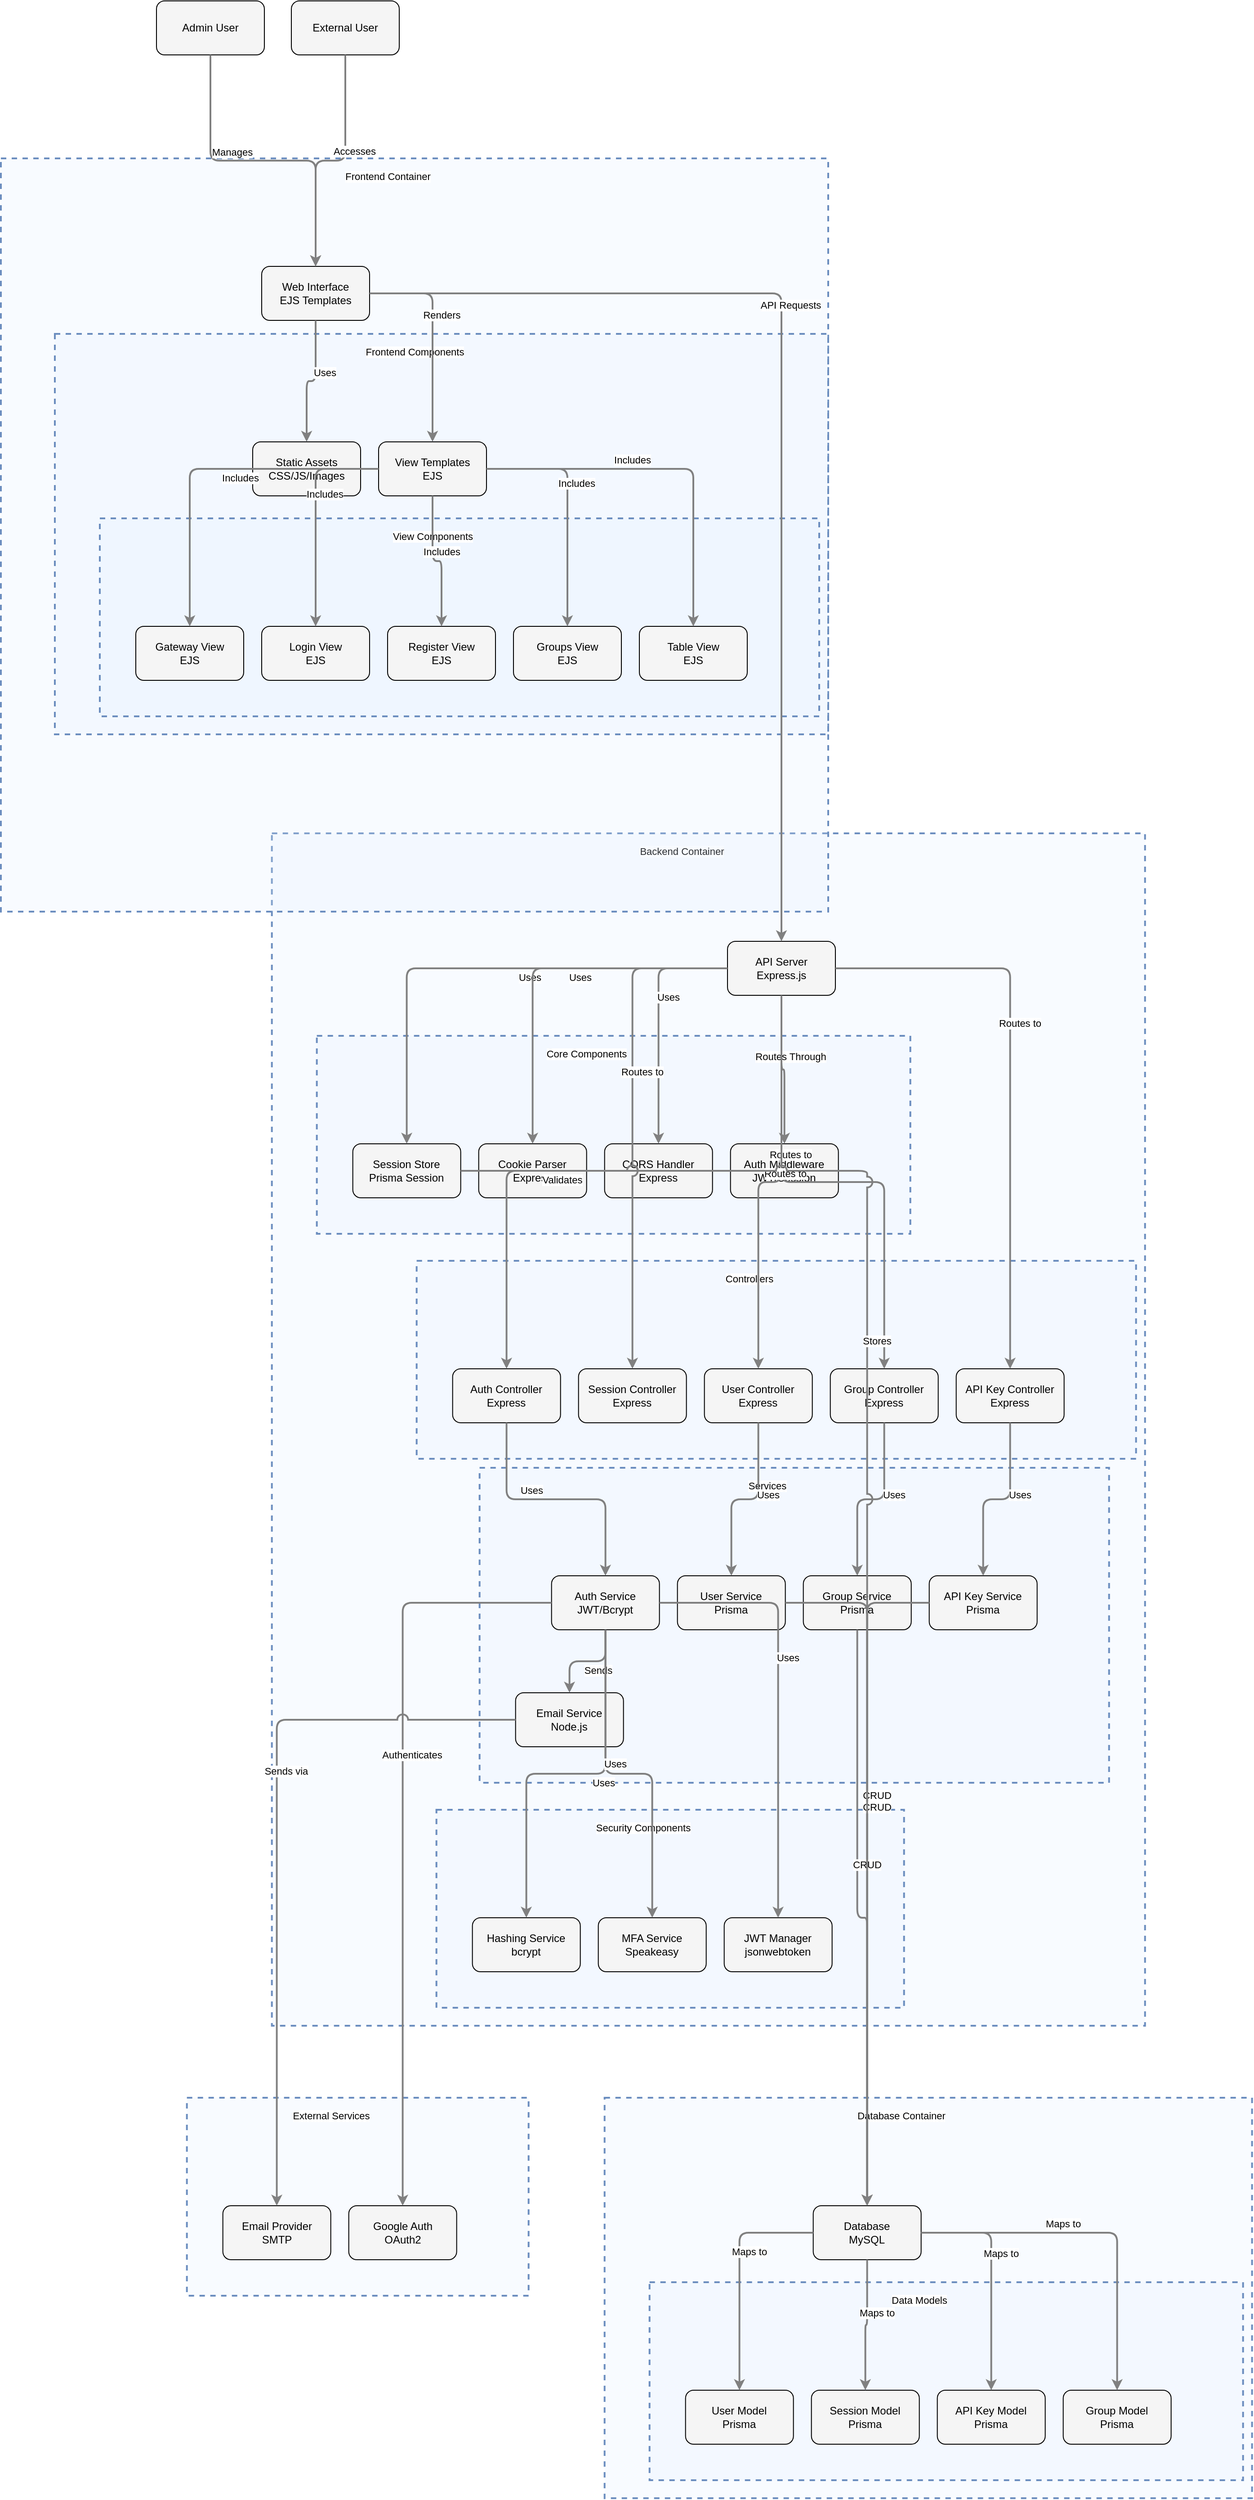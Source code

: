<?xml version="1.0" encoding="UTF-8"?>
      <mxfile version="14.6.5" type="device">
        <diagram id="codeviz-diagram" name="System Diagram">
          <mxGraphModel dx="1000" dy="1000" grid="1" gridSize="10" guides="1" tooltips="1" connect="1" arrows="1" fold="1" page="1" pageScale="1" pageWidth="1169" pageHeight="827" math="0" shadow="0">
            <root>
              <mxCell id="0"/>
              <mxCell id="1" parent="0"/>
              <mxCell id="subGraph0" value="" style="html=1;whiteSpace=wrap;container=1;fillColor=#dae8fc;strokeColor=#6c8ebf;dashed=1;fillOpacity=20;strokeWidth=2;containerType=none;recursiveResize=0;movable=1;resizable=1;autosize=0;dropTarget=0" vertex="1" parent="subGraph1">
                <mxGeometry x="50" y="205" width="800" height="220" as="geometry"/>
              </mxCell>
              <mxCell id="subGraph0_label" value="View Components" style="edgeLabel;html=1;align=center;verticalAlign=middle;resizable=0;labelBackgroundColor=white;spacing=5" vertex="1" parent="subGraph1">
                <mxGeometry x="58" y="213" width="724" height="24" as="geometry"/>
              </mxCell>
<mxCell id="subGraph8" value="" style="html=1;whiteSpace=wrap;container=1;fillColor=#dae8fc;strokeColor=#6c8ebf;dashed=1;fillOpacity=20;strokeWidth=2;containerType=none;recursiveResize=0;movable=1;resizable=1;autosize=0;dropTarget=0" vertex="1" parent="subGraph9">
                <mxGeometry x="50" y="205" width="660" height="220" as="geometry"/>
              </mxCell>
              <mxCell id="subGraph8_label" value="Data Models" style="edgeLabel;html=1;align=center;verticalAlign=middle;resizable=0;labelBackgroundColor=white;spacing=5" vertex="1" parent="subGraph9">
                <mxGeometry x="58" y="213" width="584" height="24" as="geometry"/>
              </mxCell>
<mxCell id="subGraph6" value="" style="html=1;whiteSpace=wrap;container=1;fillColor=#dae8fc;strokeColor=#6c8ebf;dashed=1;fillOpacity=20;strokeWidth=2;containerType=none;recursiveResize=0;movable=1;resizable=1;autosize=0;dropTarget=0" vertex="1" parent="subGraph7">
                <mxGeometry x="183" y="1085" width="520" height="220" as="geometry"/>
              </mxCell>
              <mxCell id="subGraph6_label" value="Security Components" style="edgeLabel;html=1;align=center;verticalAlign=middle;resizable=0;labelBackgroundColor=white;spacing=5" vertex="1" parent="subGraph7">
                <mxGeometry x="191" y="1093" width="444" height="24" as="geometry"/>
              </mxCell>
<mxCell id="Services" value="" style="html=1;whiteSpace=wrap;container=1;fillColor=#dae8fc;strokeColor=#6c8ebf;dashed=1;fillOpacity=20;strokeWidth=2;containerType=none;recursiveResize=0;movable=1;resizable=1;autosize=0;dropTarget=0" vertex="1" parent="subGraph7">
                <mxGeometry x="231" y="705" width="700" height="350" as="geometry"/>
              </mxCell>
              <mxCell id="Services_label" value="Services" style="edgeLabel;html=1;align=center;verticalAlign=middle;resizable=0;labelBackgroundColor=white;spacing=5" vertex="1" parent="subGraph7">
                <mxGeometry x="239" y="713" width="624" height="24" as="geometry"/>
              </mxCell>
<mxCell id="Controllers" value="" style="html=1;whiteSpace=wrap;container=1;fillColor=#dae8fc;strokeColor=#6c8ebf;dashed=1;fillOpacity=20;strokeWidth=2;containerType=none;recursiveResize=0;movable=1;resizable=1;autosize=0;dropTarget=0" vertex="1" parent="subGraph7">
                <mxGeometry x="161" y="475" width="800" height="220" as="geometry"/>
              </mxCell>
              <mxCell id="Controllers_label" value="Controllers" style="edgeLabel;html=1;align=center;verticalAlign=middle;resizable=0;labelBackgroundColor=white;spacing=5" vertex="1" parent="subGraph7">
                <mxGeometry x="169" y="483" width="724" height="24" as="geometry"/>
              </mxCell>
<mxCell id="subGraph3" value="" style="html=1;whiteSpace=wrap;container=1;fillColor=#dae8fc;strokeColor=#6c8ebf;dashed=1;fillOpacity=20;strokeWidth=2;containerType=none;recursiveResize=0;movable=1;resizable=1;autosize=0;dropTarget=0" vertex="1" parent="subGraph7">
                <mxGeometry x="50" y="225" width="660" height="220" as="geometry"/>
              </mxCell>
              <mxCell id="subGraph3_label" value="Core Components" style="edgeLabel;html=1;align=center;verticalAlign=middle;resizable=0;labelBackgroundColor=white;spacing=5" vertex="1" parent="subGraph7">
                <mxGeometry x="58" y="233" width="584" height="24" as="geometry"/>
              </mxCell>
<mxCell id="subGraph1" value="" style="html=1;whiteSpace=wrap;container=1;fillColor=#dae8fc;strokeColor=#6c8ebf;dashed=1;fillOpacity=20;strokeWidth=2;containerType=none;recursiveResize=0;movable=1;resizable=1;autosize=0;dropTarget=0" vertex="1" parent="subGraph2">
                <mxGeometry x="60" y="195" width="860" height="445" as="geometry"/>
              </mxCell>
              <mxCell id="subGraph1_label" value="Frontend Components" style="edgeLabel;html=1;align=center;verticalAlign=middle;resizable=0;labelBackgroundColor=white;spacing=5" vertex="1" parent="subGraph2">
                <mxGeometry x="68" y="203" width="784" height="24" as="geometry"/>
              </mxCell>
<mxCell id="subGraph10" value="" style="html=1;whiteSpace=wrap;container=1;fillColor=#dae8fc;strokeColor=#6c8ebf;dashed=1;fillOpacity=20;strokeWidth=2;containerType=none;recursiveResize=0;movable=1;resizable=1;autosize=0;dropTarget=0" vertex="1" parent="1">
                <mxGeometry x="260.833" y="2342" width="380" height="220" as="geometry"/>
              </mxCell>
              <mxCell id="subGraph10_label" value="External Services" style="edgeLabel;html=1;align=center;verticalAlign=middle;resizable=0;labelBackgroundColor=white;spacing=5" vertex="1" parent="1">
                <mxGeometry x="268.833" y="2350" width="304" height="24" as="geometry"/>
              </mxCell>
<mxCell id="subGraph9" value="" style="html=1;whiteSpace=wrap;container=1;fillColor=#dae8fc;strokeColor=#6c8ebf;dashed=1;fillOpacity=20;strokeWidth=2;containerType=none;recursiveResize=0;movable=1;resizable=1;autosize=0;dropTarget=0" vertex="1" parent="1">
                <mxGeometry x="725.333" y="2342" width="720" height="445" as="geometry"/>
              </mxCell>
              <mxCell id="subGraph9_label" value="Database Container" style="edgeLabel;html=1;align=center;verticalAlign=middle;resizable=0;labelBackgroundColor=white;spacing=5" vertex="1" parent="1">
                <mxGeometry x="733.333" y="2350" width="644" height="24" as="geometry"/>
              </mxCell>
<mxCell id="subGraph7" value="" style="html=1;whiteSpace=wrap;container=1;fillColor=#dae8fc;strokeColor=#6c8ebf;dashed=1;fillOpacity=20;strokeWidth=2;containerType=none;recursiveResize=0;movable=1;resizable=1;autosize=0;dropTarget=0" vertex="1" parent="1">
                <mxGeometry x="355.333" y="937" width="971" height="1325" as="geometry"/>
              </mxCell>
              <mxCell id="subGraph7_label" value="Backend Container" style="edgeLabel;html=1;align=center;verticalAlign=middle;resizable=0;labelBackgroundColor=white;spacing=5" vertex="1" parent="1">
                <mxGeometry x="363.333" y="945" width="895" height="24" as="geometry"/>
              </mxCell>
<mxCell id="subGraph2" value="" style="html=1;whiteSpace=wrap;container=1;fillColor=#dae8fc;strokeColor=#6c8ebf;dashed=1;fillOpacity=20;strokeWidth=2;containerType=none;recursiveResize=0;movable=1;resizable=1;autosize=0;dropTarget=0" vertex="1" parent="1">
                <mxGeometry x="54" y="187" width="920" height="837" as="geometry"/>
              </mxCell>
              <mxCell id="subGraph2_label" value="Frontend Container" style="edgeLabel;html=1;align=center;verticalAlign=middle;resizable=0;labelBackgroundColor=white;spacing=5" vertex="1" parent="1">
                <mxGeometry x="62" y="195" width="844" height="24" as="geometry"/>
              </mxCell>
              <mxCell id="User" value="External User" style="rounded=1;whiteSpace=wrap;html=1;fillColor=#f5f5f5" vertex="1" parent="1">
                    <mxGeometry x="377" y="12" width="120" height="60" as="geometry"/>
                  </mxCell>
<mxCell id="AdminUser" value="Admin User" style="rounded=1;whiteSpace=wrap;html=1;fillColor=#f5f5f5" vertex="1" parent="1">
                    <mxGeometry x="227" y="12" width="120" height="60" as="geometry"/>
                  </mxCell>
<mxCell id="WebUI" value="Web Interface&lt;br&gt;EJS Templates" style="rounded=1;whiteSpace=wrap;html=1;fillColor=#f5f5f5" vertex="1" parent="subGraph2">
                    <mxGeometry x="290" y="120" width="120" height="60" as="geometry"/>
                  </mxCell>
<mxCell id="StaticAssets" value="Static Assets&lt;br&gt;CSS/JS/Images" style="rounded=1;whiteSpace=wrap;html=1;fillColor=#f5f5f5" vertex="1" parent="subGraph1">
                    <mxGeometry x="220" y="120" width="120" height="60" as="geometry"/>
                  </mxCell>
<mxCell id="Views" value="View Templates&lt;br&gt;EJS" style="rounded=1;whiteSpace=wrap;html=1;fillColor=#f5f5f5" vertex="1" parent="subGraph1">
                    <mxGeometry x="360" y="120" width="120" height="60" as="geometry"/>
                  </mxCell>
<mxCell id="LoginView" value="Login View&lt;br&gt;EJS" style="rounded=1;whiteSpace=wrap;html=1;fillColor=#f5f5f5" vertex="1" parent="subGraph0">
                    <mxGeometry x="180" y="120" width="120" height="60" as="geometry"/>
                  </mxCell>
<mxCell id="RegisterView" value="Register View&lt;br&gt;EJS" style="rounded=1;whiteSpace=wrap;html=1;fillColor=#f5f5f5" vertex="1" parent="subGraph0">
                    <mxGeometry x="320" y="120" width="120" height="60" as="geometry"/>
                  </mxCell>
<mxCell id="GatewayView" value="Gateway View&lt;br&gt;EJS" style="rounded=1;whiteSpace=wrap;html=1;fillColor=#f5f5f5" vertex="1" parent="subGraph0">
                    <mxGeometry x="40" y="120" width="120" height="60" as="geometry"/>
                  </mxCell>
<mxCell id="GroupsView" value="Groups View&lt;br&gt;EJS" style="rounded=1;whiteSpace=wrap;html=1;fillColor=#f5f5f5" vertex="1" parent="subGraph0">
                    <mxGeometry x="460" y="120" width="120" height="60" as="geometry"/>
                  </mxCell>
<mxCell id="TableView" value="Table View&lt;br&gt;EJS" style="rounded=1;whiteSpace=wrap;html=1;fillColor=#f5f5f5" vertex="1" parent="subGraph0">
                    <mxGeometry x="600" y="120" width="120" height="60" as="geometry"/>
                  </mxCell>
<mxCell id="ExpressApp" value="API Server&lt;br&gt;Express.js" style="rounded=1;whiteSpace=wrap;html=1;fillColor=#f5f5f5" vertex="1" parent="subGraph7">
                    <mxGeometry x="506.667" y="120" width="120" height="60" as="geometry"/>
                  </mxCell>
<mxCell id="AuthMiddleware" value="Auth Middleware&lt;br&gt;JWT/Session" style="rounded=1;whiteSpace=wrap;html=1;fillColor=#f5f5f5" vertex="1" parent="subGraph3">
                    <mxGeometry x="460" y="120" width="120" height="60" as="geometry"/>
                  </mxCell>
<mxCell id="SessionStore" value="Session Store&lt;br&gt;Prisma Session" style="rounded=1;whiteSpace=wrap;html=1;fillColor=#f5f5f5" vertex="1" parent="subGraph3">
                    <mxGeometry x="40" y="120" width="120" height="60" as="geometry"/>
                  </mxCell>
<mxCell id="CookieParser" value="Cookie Parser&lt;br&gt;Express" style="rounded=1;whiteSpace=wrap;html=1;fillColor=#f5f5f5" vertex="1" parent="subGraph3">
                    <mxGeometry x="180" y="120" width="120" height="60" as="geometry"/>
                  </mxCell>
<mxCell id="CorsHandler" value="CORS Handler&lt;br&gt;Express" style="rounded=1;whiteSpace=wrap;html=1;fillColor=#f5f5f5" vertex="1" parent="subGraph3">
                    <mxGeometry x="320" y="120" width="120" height="60" as="geometry"/>
                  </mxCell>
<mxCell id="AuthController" value="Auth Controller&lt;br&gt;Express" style="rounded=1;whiteSpace=wrap;html=1;fillColor=#f5f5f5" vertex="1" parent="Controllers">
                    <mxGeometry x="40" y="120" width="120" height="60" as="geometry"/>
                  </mxCell>
<mxCell id="UserController" value="User Controller&lt;br&gt;Express" style="rounded=1;whiteSpace=wrap;html=1;fillColor=#f5f5f5" vertex="1" parent="Controllers">
                    <mxGeometry x="320" y="120" width="120" height="60" as="geometry"/>
                  </mxCell>
<mxCell id="GroupController" value="Group Controller&lt;br&gt;Express" style="rounded=1;whiteSpace=wrap;html=1;fillColor=#f5f5f5" vertex="1" parent="Controllers">
                    <mxGeometry x="460" y="120" width="120" height="60" as="geometry"/>
                  </mxCell>
<mxCell id="APIKeyController" value="API Key Controller&lt;br&gt;Express" style="rounded=1;whiteSpace=wrap;html=1;fillColor=#f5f5f5" vertex="1" parent="Controllers">
                    <mxGeometry x="600" y="120" width="120" height="60" as="geometry"/>
                  </mxCell>
<mxCell id="SessionController" value="Session Controller&lt;br&gt;Express" style="rounded=1;whiteSpace=wrap;html=1;fillColor=#f5f5f5" vertex="1" parent="Controllers">
                    <mxGeometry x="180" y="120" width="120" height="60" as="geometry"/>
                  </mxCell>
<mxCell id="AuthService" value="Auth Service&lt;br&gt;JWT/Bcrypt" style="rounded=1;whiteSpace=wrap;html=1;fillColor=#f5f5f5" vertex="1" parent="Services">
                    <mxGeometry x="80" y="120" width="120" height="60" as="geometry"/>
                  </mxCell>
<mxCell id="UserService" value="User Service&lt;br&gt;Prisma" style="rounded=1;whiteSpace=wrap;html=1;fillColor=#f5f5f5" vertex="1" parent="Services">
                    <mxGeometry x="220" y="120" width="120" height="60" as="geometry"/>
                  </mxCell>
<mxCell id="GroupService" value="Group Service&lt;br&gt;Prisma" style="rounded=1;whiteSpace=wrap;html=1;fillColor=#f5f5f5" vertex="1" parent="Services">
                    <mxGeometry x="360" y="120" width="120" height="60" as="geometry"/>
                  </mxCell>
<mxCell id="EmailService" value="Email Service&lt;br&gt;Node.js" style="rounded=1;whiteSpace=wrap;html=1;fillColor=#f5f5f5" vertex="1" parent="Services">
                    <mxGeometry x="40" y="250" width="120" height="60" as="geometry"/>
                  </mxCell>
<mxCell id="APIKeyService" value="API Key Service&lt;br&gt;Prisma" style="rounded=1;whiteSpace=wrap;html=1;fillColor=#f5f5f5" vertex="1" parent="Services">
                    <mxGeometry x="500" y="120" width="120" height="60" as="geometry"/>
                  </mxCell>
<mxCell id="JWTManager" value="JWT Manager&lt;br&gt;jsonwebtoken" style="rounded=1;whiteSpace=wrap;html=1;fillColor=#f5f5f5" vertex="1" parent="subGraph6">
                    <mxGeometry x="320" y="120" width="120" height="60" as="geometry"/>
                  </mxCell>
<mxCell id="HashingService" value="Hashing Service&lt;br&gt;bcrypt" style="rounded=1;whiteSpace=wrap;html=1;fillColor=#f5f5f5" vertex="1" parent="subGraph6">
                    <mxGeometry x="40" y="120" width="120" height="60" as="geometry"/>
                  </mxCell>
<mxCell id="MFAService" value="MFA Service&lt;br&gt;Speakeasy" style="rounded=1;whiteSpace=wrap;html=1;fillColor=#f5f5f5" vertex="1" parent="subGraph6">
                    <mxGeometry x="180" y="120" width="120" height="60" as="geometry"/>
                  </mxCell>
<mxCell id="MySQL" value="Database&lt;br&gt;MySQL" style="rounded=1;whiteSpace=wrap;html=1;fillColor=#f5f5f5" vertex="1" parent="subGraph9">
                    <mxGeometry x="232" y="120" width="120" height="60" as="geometry"/>
                  </mxCell>
<mxCell id="UserModel" value="User Model&lt;br&gt;Prisma" style="rounded=1;whiteSpace=wrap;html=1;fillColor=#f5f5f5" vertex="1" parent="subGraph8">
                    <mxGeometry x="40" y="120" width="120" height="60" as="geometry"/>
                  </mxCell>
<mxCell id="GroupModel" value="Group Model&lt;br&gt;Prisma" style="rounded=1;whiteSpace=wrap;html=1;fillColor=#f5f5f5" vertex="1" parent="subGraph8">
                    <mxGeometry x="460" y="120" width="120" height="60" as="geometry"/>
                  </mxCell>
<mxCell id="APIKeyModel" value="API Key Model&lt;br&gt;Prisma" style="rounded=1;whiteSpace=wrap;html=1;fillColor=#f5f5f5" vertex="1" parent="subGraph8">
                    <mxGeometry x="320" y="120" width="120" height="60" as="geometry"/>
                  </mxCell>
<mxCell id="SessionModel" value="Session Model&lt;br&gt;Prisma" style="rounded=1;whiteSpace=wrap;html=1;fillColor=#f5f5f5" vertex="1" parent="subGraph8">
                    <mxGeometry x="180" y="120" width="120" height="60" as="geometry"/>
                  </mxCell>
<mxCell id="GoogleAuth" value="Google Auth&lt;br&gt;OAuth2" style="rounded=1;whiteSpace=wrap;html=1;fillColor=#f5f5f5" vertex="1" parent="subGraph10">
                    <mxGeometry x="180" y="120" width="120" height="60" as="geometry"/>
                  </mxCell>
<mxCell id="EmailProvider" value="Email Provider&lt;br&gt;SMTP" style="rounded=1;whiteSpace=wrap;html=1;fillColor=#f5f5f5" vertex="1" parent="subGraph10">
                    <mxGeometry x="40" y="120" width="120" height="60" as="geometry"/>
                  </mxCell>
              <mxCell id="edge-L_User_WebUI_0" style="edgeStyle=orthogonalEdgeStyle;rounded=1;orthogonalLoop=1;jettySize=auto;html=1;strokeColor=#808080;strokeWidth=2;jumpStyle=arc;jumpSize=10;spacing=15;labelBackgroundColor=white;labelBorderColor=none" edge="1" parent="1" source="User" target="WebUI">
                  <mxGeometry relative="1" as="geometry"/>
                </mxCell>
                <mxCell id="edge-L_User_WebUI_0_label" value="Accesses" style="edgeLabel;html=1;align=center;verticalAlign=middle;resizable=0;points=[];" vertex="1" connectable="0" parent="edge-L_User_WebUI_0">
                  <mxGeometry x="-0.2" y="10" relative="1" as="geometry">
                    <mxPoint as="offset"/>
                  </mxGeometry>
                </mxCell>
<mxCell id="edge-L_AdminUser_WebUI_1" style="edgeStyle=orthogonalEdgeStyle;rounded=1;orthogonalLoop=1;jettySize=auto;html=1;strokeColor=#808080;strokeWidth=2;jumpStyle=arc;jumpSize=10;spacing=15;labelBackgroundColor=white;labelBorderColor=none" edge="1" parent="1" source="AdminUser" target="WebUI">
                  <mxGeometry relative="1" as="geometry"/>
                </mxCell>
                <mxCell id="edge-L_AdminUser_WebUI_1_label" value="Manages" style="edgeLabel;html=1;align=center;verticalAlign=middle;resizable=0;points=[];" vertex="1" connectable="0" parent="edge-L_AdminUser_WebUI_1">
                  <mxGeometry x="-0.2" y="10" relative="1" as="geometry">
                    <mxPoint as="offset"/>
                  </mxGeometry>
                </mxCell>
<mxCell id="edge-L_WebUI_StaticAssets_2" style="edgeStyle=orthogonalEdgeStyle;rounded=1;orthogonalLoop=1;jettySize=auto;html=1;strokeColor=#808080;strokeWidth=2;jumpStyle=arc;jumpSize=10;spacing=15;labelBackgroundColor=white;labelBorderColor=none" edge="1" parent="1" source="WebUI" target="StaticAssets">
                  <mxGeometry relative="1" as="geometry"/>
                </mxCell>
                <mxCell id="edge-L_WebUI_StaticAssets_2_label" value="Uses" style="edgeLabel;html=1;align=center;verticalAlign=middle;resizable=0;points=[];" vertex="1" connectable="0" parent="edge-L_WebUI_StaticAssets_2">
                  <mxGeometry x="-0.2" y="10" relative="1" as="geometry">
                    <mxPoint as="offset"/>
                  </mxGeometry>
                </mxCell>
<mxCell id="edge-L_WebUI_Views_3" style="edgeStyle=orthogonalEdgeStyle;rounded=1;orthogonalLoop=1;jettySize=auto;html=1;strokeColor=#808080;strokeWidth=2;jumpStyle=arc;jumpSize=10;spacing=15;labelBackgroundColor=white;labelBorderColor=none" edge="1" parent="1" source="WebUI" target="Views">
                  <mxGeometry relative="1" as="geometry"/>
                </mxCell>
                <mxCell id="edge-L_WebUI_Views_3_label" value="Renders" style="edgeLabel;html=1;align=center;verticalAlign=middle;resizable=0;points=[];" vertex="1" connectable="0" parent="edge-L_WebUI_Views_3">
                  <mxGeometry x="-0.2" y="10" relative="1" as="geometry">
                    <mxPoint as="offset"/>
                  </mxGeometry>
                </mxCell>
<mxCell id="edge-L_Views_LoginView_4" style="edgeStyle=orthogonalEdgeStyle;rounded=1;orthogonalLoop=1;jettySize=auto;html=1;strokeColor=#808080;strokeWidth=2;jumpStyle=arc;jumpSize=10;spacing=15;labelBackgroundColor=white;labelBorderColor=none" edge="1" parent="1" source="Views" target="LoginView">
                  <mxGeometry relative="1" as="geometry"/>
                </mxCell>
                <mxCell id="edge-L_Views_LoginView_4_label" value="Includes" style="edgeLabel;html=1;align=center;verticalAlign=middle;resizable=0;points=[];" vertex="1" connectable="0" parent="edge-L_Views_LoginView_4">
                  <mxGeometry x="-0.2" y="10" relative="1" as="geometry">
                    <mxPoint as="offset"/>
                  </mxGeometry>
                </mxCell>
<mxCell id="edge-L_Views_RegisterView_5" style="edgeStyle=orthogonalEdgeStyle;rounded=1;orthogonalLoop=1;jettySize=auto;html=1;strokeColor=#808080;strokeWidth=2;jumpStyle=arc;jumpSize=10;spacing=15;labelBackgroundColor=white;labelBorderColor=none" edge="1" parent="1" source="Views" target="RegisterView">
                  <mxGeometry relative="1" as="geometry"/>
                </mxCell>
                <mxCell id="edge-L_Views_RegisterView_5_label" value="Includes" style="edgeLabel;html=1;align=center;verticalAlign=middle;resizable=0;points=[];" vertex="1" connectable="0" parent="edge-L_Views_RegisterView_5">
                  <mxGeometry x="-0.2" y="10" relative="1" as="geometry">
                    <mxPoint as="offset"/>
                  </mxGeometry>
                </mxCell>
<mxCell id="edge-L_Views_GatewayView_6" style="edgeStyle=orthogonalEdgeStyle;rounded=1;orthogonalLoop=1;jettySize=auto;html=1;strokeColor=#808080;strokeWidth=2;jumpStyle=arc;jumpSize=10;spacing=15;labelBackgroundColor=white;labelBorderColor=none" edge="1" parent="1" source="Views" target="GatewayView">
                  <mxGeometry relative="1" as="geometry"/>
                </mxCell>
                <mxCell id="edge-L_Views_GatewayView_6_label" value="Includes" style="edgeLabel;html=1;align=center;verticalAlign=middle;resizable=0;points=[];" vertex="1" connectable="0" parent="edge-L_Views_GatewayView_6">
                  <mxGeometry x="-0.2" y="10" relative="1" as="geometry">
                    <mxPoint as="offset"/>
                  </mxGeometry>
                </mxCell>
<mxCell id="edge-L_Views_GroupsView_7" style="edgeStyle=orthogonalEdgeStyle;rounded=1;orthogonalLoop=1;jettySize=auto;html=1;strokeColor=#808080;strokeWidth=2;jumpStyle=arc;jumpSize=10;spacing=15;labelBackgroundColor=white;labelBorderColor=none" edge="1" parent="1" source="Views" target="GroupsView">
                  <mxGeometry relative="1" as="geometry"/>
                </mxCell>
                <mxCell id="edge-L_Views_GroupsView_7_label" value="Includes" style="edgeLabel;html=1;align=center;verticalAlign=middle;resizable=0;points=[];" vertex="1" connectable="0" parent="edge-L_Views_GroupsView_7">
                  <mxGeometry x="-0.2" y="10" relative="1" as="geometry">
                    <mxPoint as="offset"/>
                  </mxGeometry>
                </mxCell>
<mxCell id="edge-L_Views_TableView_8" style="edgeStyle=orthogonalEdgeStyle;rounded=1;orthogonalLoop=1;jettySize=auto;html=1;strokeColor=#808080;strokeWidth=2;jumpStyle=arc;jumpSize=10;spacing=15;labelBackgroundColor=white;labelBorderColor=none" edge="1" parent="1" source="Views" target="TableView">
                  <mxGeometry relative="1" as="geometry"/>
                </mxCell>
                <mxCell id="edge-L_Views_TableView_8_label" value="Includes" style="edgeLabel;html=1;align=center;verticalAlign=middle;resizable=0;points=[];" vertex="1" connectable="0" parent="edge-L_Views_TableView_8">
                  <mxGeometry x="-0.2" y="10" relative="1" as="geometry">
                    <mxPoint as="offset"/>
                  </mxGeometry>
                </mxCell>
<mxCell id="edge-L_WebUI_ExpressApp_9" style="edgeStyle=orthogonalEdgeStyle;rounded=1;orthogonalLoop=1;jettySize=auto;html=1;strokeColor=#808080;strokeWidth=2;jumpStyle=arc;jumpSize=10;spacing=15;labelBackgroundColor=white;labelBorderColor=none" edge="1" parent="1" source="WebUI" target="ExpressApp">
                  <mxGeometry relative="1" as="geometry"/>
                </mxCell>
                <mxCell id="edge-L_WebUI_ExpressApp_9_label" value="API Requests" style="edgeLabel;html=1;align=center;verticalAlign=middle;resizable=0;points=[];" vertex="1" connectable="0" parent="edge-L_WebUI_ExpressApp_9">
                  <mxGeometry x="-0.2" y="10" relative="1" as="geometry">
                    <mxPoint as="offset"/>
                  </mxGeometry>
                </mxCell>
<mxCell id="edge-L_ExpressApp_AuthMiddleware_10" style="edgeStyle=orthogonalEdgeStyle;rounded=1;orthogonalLoop=1;jettySize=auto;html=1;strokeColor=#808080;strokeWidth=2;jumpStyle=arc;jumpSize=10;spacing=15;labelBackgroundColor=white;labelBorderColor=none" edge="1" parent="1" source="ExpressApp" target="AuthMiddleware">
                  <mxGeometry relative="1" as="geometry"/>
                </mxCell>
                <mxCell id="edge-L_ExpressApp_AuthMiddleware_10_label" value="Routes Through" style="edgeLabel;html=1;align=center;verticalAlign=middle;resizable=0;points=[];" vertex="1" connectable="0" parent="edge-L_ExpressApp_AuthMiddleware_10">
                  <mxGeometry x="-0.2" y="10" relative="1" as="geometry">
                    <mxPoint as="offset"/>
                  </mxGeometry>
                </mxCell>
<mxCell id="edge-L_ExpressApp_SessionStore_11" style="edgeStyle=orthogonalEdgeStyle;rounded=1;orthogonalLoop=1;jettySize=auto;html=1;strokeColor=#808080;strokeWidth=2;jumpStyle=arc;jumpSize=10;spacing=15;labelBackgroundColor=white;labelBorderColor=none" edge="1" parent="1" source="ExpressApp" target="SessionStore">
                  <mxGeometry relative="1" as="geometry"/>
                </mxCell>
                <mxCell id="edge-L_ExpressApp_SessionStore_11_label" value="Uses" style="edgeLabel;html=1;align=center;verticalAlign=middle;resizable=0;points=[];" vertex="1" connectable="0" parent="edge-L_ExpressApp_SessionStore_11">
                  <mxGeometry x="-0.2" y="10" relative="1" as="geometry">
                    <mxPoint as="offset"/>
                  </mxGeometry>
                </mxCell>
<mxCell id="edge-L_ExpressApp_CookieParser_12" style="edgeStyle=orthogonalEdgeStyle;rounded=1;orthogonalLoop=1;jettySize=auto;html=1;strokeColor=#808080;strokeWidth=2;jumpStyle=arc;jumpSize=10;spacing=15;labelBackgroundColor=white;labelBorderColor=none" edge="1" parent="1" source="ExpressApp" target="CookieParser">
                  <mxGeometry relative="1" as="geometry"/>
                </mxCell>
                <mxCell id="edge-L_ExpressApp_CookieParser_12_label" value="Uses" style="edgeLabel;html=1;align=center;verticalAlign=middle;resizable=0;points=[];" vertex="1" connectable="0" parent="edge-L_ExpressApp_CookieParser_12">
                  <mxGeometry x="-0.2" y="10" relative="1" as="geometry">
                    <mxPoint as="offset"/>
                  </mxGeometry>
                </mxCell>
<mxCell id="edge-L_ExpressApp_CorsHandler_13" style="edgeStyle=orthogonalEdgeStyle;rounded=1;orthogonalLoop=1;jettySize=auto;html=1;strokeColor=#808080;strokeWidth=2;jumpStyle=arc;jumpSize=10;spacing=15;labelBackgroundColor=white;labelBorderColor=none" edge="1" parent="1" source="ExpressApp" target="CorsHandler">
                  <mxGeometry relative="1" as="geometry"/>
                </mxCell>
                <mxCell id="edge-L_ExpressApp_CorsHandler_13_label" value="Uses" style="edgeLabel;html=1;align=center;verticalAlign=middle;resizable=0;points=[];" vertex="1" connectable="0" parent="edge-L_ExpressApp_CorsHandler_13">
                  <mxGeometry x="-0.2" y="10" relative="1" as="geometry">
                    <mxPoint as="offset"/>
                  </mxGeometry>
                </mxCell>
<mxCell id="edge-L_AuthMiddleware_AuthController_14" style="edgeStyle=orthogonalEdgeStyle;rounded=1;orthogonalLoop=1;jettySize=auto;html=1;strokeColor=#808080;strokeWidth=2;jumpStyle=arc;jumpSize=10;spacing=15;labelBackgroundColor=white;labelBorderColor=none" edge="1" parent="1" source="AuthMiddleware" target="AuthController">
                  <mxGeometry relative="1" as="geometry"/>
                </mxCell>
                <mxCell id="edge-L_AuthMiddleware_AuthController_14_label" value="Validates" style="edgeLabel;html=1;align=center;verticalAlign=middle;resizable=0;points=[];" vertex="1" connectable="0" parent="edge-L_AuthMiddleware_AuthController_14">
                  <mxGeometry x="-0.2" y="10" relative="1" as="geometry">
                    <mxPoint as="offset"/>
                  </mxGeometry>
                </mxCell>
<mxCell id="edge-L_ExpressApp_UserController_15" style="edgeStyle=orthogonalEdgeStyle;rounded=1;orthogonalLoop=1;jettySize=auto;html=1;strokeColor=#808080;strokeWidth=2;jumpStyle=arc;jumpSize=10;spacing=15;labelBackgroundColor=white;labelBorderColor=none" edge="1" parent="1" source="ExpressApp" target="UserController">
                  <mxGeometry relative="1" as="geometry"/>
                </mxCell>
                <mxCell id="edge-L_ExpressApp_UserController_15_label" value="Routes to" style="edgeLabel;html=1;align=center;verticalAlign=middle;resizable=0;points=[];" vertex="1" connectable="0" parent="edge-L_ExpressApp_UserController_15">
                  <mxGeometry x="-0.2" y="10" relative="1" as="geometry">
                    <mxPoint as="offset"/>
                  </mxGeometry>
                </mxCell>
<mxCell id="edge-L_ExpressApp_GroupController_16" style="edgeStyle=orthogonalEdgeStyle;rounded=1;orthogonalLoop=1;jettySize=auto;html=1;strokeColor=#808080;strokeWidth=2;jumpStyle=arc;jumpSize=10;spacing=15;labelBackgroundColor=white;labelBorderColor=none" edge="1" parent="1" source="ExpressApp" target="GroupController">
                  <mxGeometry relative="1" as="geometry"/>
                </mxCell>
                <mxCell id="edge-L_ExpressApp_GroupController_16_label" value="Routes to" style="edgeLabel;html=1;align=center;verticalAlign=middle;resizable=0;points=[];" vertex="1" connectable="0" parent="edge-L_ExpressApp_GroupController_16">
                  <mxGeometry x="-0.2" y="10" relative="1" as="geometry">
                    <mxPoint as="offset"/>
                  </mxGeometry>
                </mxCell>
<mxCell id="edge-L_ExpressApp_APIKeyController_17" style="edgeStyle=orthogonalEdgeStyle;rounded=1;orthogonalLoop=1;jettySize=auto;html=1;strokeColor=#808080;strokeWidth=2;jumpStyle=arc;jumpSize=10;spacing=15;labelBackgroundColor=white;labelBorderColor=none" edge="1" parent="1" source="ExpressApp" target="APIKeyController">
                  <mxGeometry relative="1" as="geometry"/>
                </mxCell>
                <mxCell id="edge-L_ExpressApp_APIKeyController_17_label" value="Routes to" style="edgeLabel;html=1;align=center;verticalAlign=middle;resizable=0;points=[];" vertex="1" connectable="0" parent="edge-L_ExpressApp_APIKeyController_17">
                  <mxGeometry x="-0.2" y="10" relative="1" as="geometry">
                    <mxPoint as="offset"/>
                  </mxGeometry>
                </mxCell>
<mxCell id="edge-L_ExpressApp_SessionController_18" style="edgeStyle=orthogonalEdgeStyle;rounded=1;orthogonalLoop=1;jettySize=auto;html=1;strokeColor=#808080;strokeWidth=2;jumpStyle=arc;jumpSize=10;spacing=15;labelBackgroundColor=white;labelBorderColor=none" edge="1" parent="1" source="ExpressApp" target="SessionController">
                  <mxGeometry relative="1" as="geometry"/>
                </mxCell>
                <mxCell id="edge-L_ExpressApp_SessionController_18_label" value="Routes to" style="edgeLabel;html=1;align=center;verticalAlign=middle;resizable=0;points=[];" vertex="1" connectable="0" parent="edge-L_ExpressApp_SessionController_18">
                  <mxGeometry x="-0.2" y="10" relative="1" as="geometry">
                    <mxPoint as="offset"/>
                  </mxGeometry>
                </mxCell>
<mxCell id="edge-L_AuthController_AuthService_19" style="edgeStyle=orthogonalEdgeStyle;rounded=1;orthogonalLoop=1;jettySize=auto;html=1;strokeColor=#808080;strokeWidth=2;jumpStyle=arc;jumpSize=10;spacing=15;labelBackgroundColor=white;labelBorderColor=none" edge="1" parent="1" source="AuthController" target="AuthService">
                  <mxGeometry relative="1" as="geometry"/>
                </mxCell>
                <mxCell id="edge-L_AuthController_AuthService_19_label" value="Uses" style="edgeLabel;html=1;align=center;verticalAlign=middle;resizable=0;points=[];" vertex="1" connectable="0" parent="edge-L_AuthController_AuthService_19">
                  <mxGeometry x="-0.2" y="10" relative="1" as="geometry">
                    <mxPoint as="offset"/>
                  </mxGeometry>
                </mxCell>
<mxCell id="edge-L_UserController_UserService_20" style="edgeStyle=orthogonalEdgeStyle;rounded=1;orthogonalLoop=1;jettySize=auto;html=1;strokeColor=#808080;strokeWidth=2;jumpStyle=arc;jumpSize=10;spacing=15;labelBackgroundColor=white;labelBorderColor=none" edge="1" parent="1" source="UserController" target="UserService">
                  <mxGeometry relative="1" as="geometry"/>
                </mxCell>
                <mxCell id="edge-L_UserController_UserService_20_label" value="Uses" style="edgeLabel;html=1;align=center;verticalAlign=middle;resizable=0;points=[];" vertex="1" connectable="0" parent="edge-L_UserController_UserService_20">
                  <mxGeometry x="-0.2" y="10" relative="1" as="geometry">
                    <mxPoint as="offset"/>
                  </mxGeometry>
                </mxCell>
<mxCell id="edge-L_GroupController_GroupService_21" style="edgeStyle=orthogonalEdgeStyle;rounded=1;orthogonalLoop=1;jettySize=auto;html=1;strokeColor=#808080;strokeWidth=2;jumpStyle=arc;jumpSize=10;spacing=15;labelBackgroundColor=white;labelBorderColor=none" edge="1" parent="1" source="GroupController" target="GroupService">
                  <mxGeometry relative="1" as="geometry"/>
                </mxCell>
                <mxCell id="edge-L_GroupController_GroupService_21_label" value="Uses" style="edgeLabel;html=1;align=center;verticalAlign=middle;resizable=0;points=[];" vertex="1" connectable="0" parent="edge-L_GroupController_GroupService_21">
                  <mxGeometry x="-0.2" y="10" relative="1" as="geometry">
                    <mxPoint as="offset"/>
                  </mxGeometry>
                </mxCell>
<mxCell id="edge-L_APIKeyController_APIKeyService_22" style="edgeStyle=orthogonalEdgeStyle;rounded=1;orthogonalLoop=1;jettySize=auto;html=1;strokeColor=#808080;strokeWidth=2;jumpStyle=arc;jumpSize=10;spacing=15;labelBackgroundColor=white;labelBorderColor=none" edge="1" parent="1" source="APIKeyController" target="APIKeyService">
                  <mxGeometry relative="1" as="geometry"/>
                </mxCell>
                <mxCell id="edge-L_APIKeyController_APIKeyService_22_label" value="Uses" style="edgeLabel;html=1;align=center;verticalAlign=middle;resizable=0;points=[];" vertex="1" connectable="0" parent="edge-L_APIKeyController_APIKeyService_22">
                  <mxGeometry x="-0.2" y="10" relative="1" as="geometry">
                    <mxPoint as="offset"/>
                  </mxGeometry>
                </mxCell>
<mxCell id="edge-L_AuthService_EmailService_23" style="edgeStyle=orthogonalEdgeStyle;rounded=1;orthogonalLoop=1;jettySize=auto;html=1;strokeColor=#808080;strokeWidth=2;jumpStyle=arc;jumpSize=10;spacing=15;labelBackgroundColor=white;labelBorderColor=none" edge="1" parent="1" source="AuthService" target="EmailService">
                  <mxGeometry relative="1" as="geometry"/>
                </mxCell>
                <mxCell id="edge-L_AuthService_EmailService_23_label" value="Sends" style="edgeLabel;html=1;align=center;verticalAlign=middle;resizable=0;points=[];" vertex="1" connectable="0" parent="edge-L_AuthService_EmailService_23">
                  <mxGeometry x="-0.2" y="10" relative="1" as="geometry">
                    <mxPoint as="offset"/>
                  </mxGeometry>
                </mxCell>
<mxCell id="edge-L_AuthService_JWTManager_24" style="edgeStyle=orthogonalEdgeStyle;rounded=1;orthogonalLoop=1;jettySize=auto;html=1;strokeColor=#808080;strokeWidth=2;jumpStyle=arc;jumpSize=10;spacing=15;labelBackgroundColor=white;labelBorderColor=none" edge="1" parent="1" source="AuthService" target="JWTManager">
                  <mxGeometry relative="1" as="geometry"/>
                </mxCell>
                <mxCell id="edge-L_AuthService_JWTManager_24_label" value="Uses" style="edgeLabel;html=1;align=center;verticalAlign=middle;resizable=0;points=[];" vertex="1" connectable="0" parent="edge-L_AuthService_JWTManager_24">
                  <mxGeometry x="-0.2" y="10" relative="1" as="geometry">
                    <mxPoint as="offset"/>
                  </mxGeometry>
                </mxCell>
<mxCell id="edge-L_AuthService_HashingService_25" style="edgeStyle=orthogonalEdgeStyle;rounded=1;orthogonalLoop=1;jettySize=auto;html=1;strokeColor=#808080;strokeWidth=2;jumpStyle=arc;jumpSize=10;spacing=15;labelBackgroundColor=white;labelBorderColor=none" edge="1" parent="1" source="AuthService" target="HashingService">
                  <mxGeometry relative="1" as="geometry"/>
                </mxCell>
                <mxCell id="edge-L_AuthService_HashingService_25_label" value="Uses" style="edgeLabel;html=1;align=center;verticalAlign=middle;resizable=0;points=[];" vertex="1" connectable="0" parent="edge-L_AuthService_HashingService_25">
                  <mxGeometry x="-0.2" y="10" relative="1" as="geometry">
                    <mxPoint as="offset"/>
                  </mxGeometry>
                </mxCell>
<mxCell id="edge-L_AuthService_MFAService_26" style="edgeStyle=orthogonalEdgeStyle;rounded=1;orthogonalLoop=1;jettySize=auto;html=1;strokeColor=#808080;strokeWidth=2;jumpStyle=arc;jumpSize=10;spacing=15;labelBackgroundColor=white;labelBorderColor=none" edge="1" parent="1" source="AuthService" target="MFAService">
                  <mxGeometry relative="1" as="geometry"/>
                </mxCell>
                <mxCell id="edge-L_AuthService_MFAService_26_label" value="Uses" style="edgeLabel;html=1;align=center;verticalAlign=middle;resizable=0;points=[];" vertex="1" connectable="0" parent="edge-L_AuthService_MFAService_26">
                  <mxGeometry x="-0.2" y="10" relative="1" as="geometry">
                    <mxPoint as="offset"/>
                  </mxGeometry>
                </mxCell>
<mxCell id="edge-L_UserService_MySQL_27" style="edgeStyle=orthogonalEdgeStyle;rounded=1;orthogonalLoop=1;jettySize=auto;html=1;strokeColor=#808080;strokeWidth=2;jumpStyle=arc;jumpSize=10;spacing=15;labelBackgroundColor=white;labelBorderColor=none" edge="1" parent="1" source="UserService" target="MySQL">
                  <mxGeometry relative="1" as="geometry"/>
                </mxCell>
                <mxCell id="edge-L_UserService_MySQL_27_label" value="CRUD" style="edgeLabel;html=1;align=center;verticalAlign=middle;resizable=0;points=[];" vertex="1" connectable="0" parent="edge-L_UserService_MySQL_27">
                  <mxGeometry x="-0.2" y="10" relative="1" as="geometry">
                    <mxPoint as="offset"/>
                  </mxGeometry>
                </mxCell>
<mxCell id="edge-L_GroupService_MySQL_28" style="edgeStyle=orthogonalEdgeStyle;rounded=1;orthogonalLoop=1;jettySize=auto;html=1;strokeColor=#808080;strokeWidth=2;jumpStyle=arc;jumpSize=10;spacing=15;labelBackgroundColor=white;labelBorderColor=none" edge="1" parent="1" source="GroupService" target="MySQL">
                  <mxGeometry relative="1" as="geometry"/>
                </mxCell>
                <mxCell id="edge-L_GroupService_MySQL_28_label" value="CRUD" style="edgeLabel;html=1;align=center;verticalAlign=middle;resizable=0;points=[];" vertex="1" connectable="0" parent="edge-L_GroupService_MySQL_28">
                  <mxGeometry x="-0.2" y="10" relative="1" as="geometry">
                    <mxPoint as="offset"/>
                  </mxGeometry>
                </mxCell>
<mxCell id="edge-L_APIKeyService_MySQL_29" style="edgeStyle=orthogonalEdgeStyle;rounded=1;orthogonalLoop=1;jettySize=auto;html=1;strokeColor=#808080;strokeWidth=2;jumpStyle=arc;jumpSize=10;spacing=15;labelBackgroundColor=white;labelBorderColor=none" edge="1" parent="1" source="APIKeyService" target="MySQL">
                  <mxGeometry relative="1" as="geometry"/>
                </mxCell>
                <mxCell id="edge-L_APIKeyService_MySQL_29_label" value="CRUD" style="edgeLabel;html=1;align=center;verticalAlign=middle;resizable=0;points=[];" vertex="1" connectable="0" parent="edge-L_APIKeyService_MySQL_29">
                  <mxGeometry x="-0.2" y="10" relative="1" as="geometry">
                    <mxPoint as="offset"/>
                  </mxGeometry>
                </mxCell>
<mxCell id="edge-L_SessionStore_MySQL_30" style="edgeStyle=orthogonalEdgeStyle;rounded=1;orthogonalLoop=1;jettySize=auto;html=1;strokeColor=#808080;strokeWidth=2;jumpStyle=arc;jumpSize=10;spacing=15;labelBackgroundColor=white;labelBorderColor=none" edge="1" parent="1" source="SessionStore" target="MySQL">
                  <mxGeometry relative="1" as="geometry"/>
                </mxCell>
                <mxCell id="edge-L_SessionStore_MySQL_30_label" value="Stores" style="edgeLabel;html=1;align=center;verticalAlign=middle;resizable=0;points=[];" vertex="1" connectable="0" parent="edge-L_SessionStore_MySQL_30">
                  <mxGeometry x="-0.2" y="10" relative="1" as="geometry">
                    <mxPoint as="offset"/>
                  </mxGeometry>
                </mxCell>
<mxCell id="edge-L_MySQL_UserModel_31" style="edgeStyle=orthogonalEdgeStyle;rounded=1;orthogonalLoop=1;jettySize=auto;html=1;strokeColor=#808080;strokeWidth=2;jumpStyle=arc;jumpSize=10;spacing=15;labelBackgroundColor=white;labelBorderColor=none" edge="1" parent="1" source="MySQL" target="UserModel">
                  <mxGeometry relative="1" as="geometry"/>
                </mxCell>
                <mxCell id="edge-L_MySQL_UserModel_31_label" value="Maps to" style="edgeLabel;html=1;align=center;verticalAlign=middle;resizable=0;points=[];" vertex="1" connectable="0" parent="edge-L_MySQL_UserModel_31">
                  <mxGeometry x="-0.2" y="10" relative="1" as="geometry">
                    <mxPoint as="offset"/>
                  </mxGeometry>
                </mxCell>
<mxCell id="edge-L_MySQL_GroupModel_32" style="edgeStyle=orthogonalEdgeStyle;rounded=1;orthogonalLoop=1;jettySize=auto;html=1;strokeColor=#808080;strokeWidth=2;jumpStyle=arc;jumpSize=10;spacing=15;labelBackgroundColor=white;labelBorderColor=none" edge="1" parent="1" source="MySQL" target="GroupModel">
                  <mxGeometry relative="1" as="geometry"/>
                </mxCell>
                <mxCell id="edge-L_MySQL_GroupModel_32_label" value="Maps to" style="edgeLabel;html=1;align=center;verticalAlign=middle;resizable=0;points=[];" vertex="1" connectable="0" parent="edge-L_MySQL_GroupModel_32">
                  <mxGeometry x="-0.2" y="10" relative="1" as="geometry">
                    <mxPoint as="offset"/>
                  </mxGeometry>
                </mxCell>
<mxCell id="edge-L_MySQL_APIKeyModel_33" style="edgeStyle=orthogonalEdgeStyle;rounded=1;orthogonalLoop=1;jettySize=auto;html=1;strokeColor=#808080;strokeWidth=2;jumpStyle=arc;jumpSize=10;spacing=15;labelBackgroundColor=white;labelBorderColor=none" edge="1" parent="1" source="MySQL" target="APIKeyModel">
                  <mxGeometry relative="1" as="geometry"/>
                </mxCell>
                <mxCell id="edge-L_MySQL_APIKeyModel_33_label" value="Maps to" style="edgeLabel;html=1;align=center;verticalAlign=middle;resizable=0;points=[];" vertex="1" connectable="0" parent="edge-L_MySQL_APIKeyModel_33">
                  <mxGeometry x="-0.2" y="10" relative="1" as="geometry">
                    <mxPoint as="offset"/>
                  </mxGeometry>
                </mxCell>
<mxCell id="edge-L_MySQL_SessionModel_34" style="edgeStyle=orthogonalEdgeStyle;rounded=1;orthogonalLoop=1;jettySize=auto;html=1;strokeColor=#808080;strokeWidth=2;jumpStyle=arc;jumpSize=10;spacing=15;labelBackgroundColor=white;labelBorderColor=none" edge="1" parent="1" source="MySQL" target="SessionModel">
                  <mxGeometry relative="1" as="geometry"/>
                </mxCell>
                <mxCell id="edge-L_MySQL_SessionModel_34_label" value="Maps to" style="edgeLabel;html=1;align=center;verticalAlign=middle;resizable=0;points=[];" vertex="1" connectable="0" parent="edge-L_MySQL_SessionModel_34">
                  <mxGeometry x="-0.2" y="10" relative="1" as="geometry">
                    <mxPoint as="offset"/>
                  </mxGeometry>
                </mxCell>
<mxCell id="edge-L_AuthService_GoogleAuth_35" style="edgeStyle=orthogonalEdgeStyle;rounded=1;orthogonalLoop=1;jettySize=auto;html=1;strokeColor=#808080;strokeWidth=2;jumpStyle=arc;jumpSize=10;spacing=15;labelBackgroundColor=white;labelBorderColor=none" edge="1" parent="1" source="AuthService" target="GoogleAuth">
                  <mxGeometry relative="1" as="geometry"/>
                </mxCell>
                <mxCell id="edge-L_AuthService_GoogleAuth_35_label" value="Authenticates" style="edgeLabel;html=1;align=center;verticalAlign=middle;resizable=0;points=[];" vertex="1" connectable="0" parent="edge-L_AuthService_GoogleAuth_35">
                  <mxGeometry x="-0.2" y="10" relative="1" as="geometry">
                    <mxPoint as="offset"/>
                  </mxGeometry>
                </mxCell>
<mxCell id="edge-L_EmailService_EmailProvider_36" style="edgeStyle=orthogonalEdgeStyle;rounded=1;orthogonalLoop=1;jettySize=auto;html=1;strokeColor=#808080;strokeWidth=2;jumpStyle=arc;jumpSize=10;spacing=15;labelBackgroundColor=white;labelBorderColor=none" edge="1" parent="1" source="EmailService" target="EmailProvider">
                  <mxGeometry relative="1" as="geometry"/>
                </mxCell>
                <mxCell id="edge-L_EmailService_EmailProvider_36_label" value="Sends via" style="edgeLabel;html=1;align=center;verticalAlign=middle;resizable=0;points=[];" vertex="1" connectable="0" parent="edge-L_EmailService_EmailProvider_36">
                  <mxGeometry x="-0.2" y="10" relative="1" as="geometry">
                    <mxPoint as="offset"/>
                  </mxGeometry>
                </mxCell>
            </root>
          </mxGraphModel>
        </diagram>
      </mxfile>